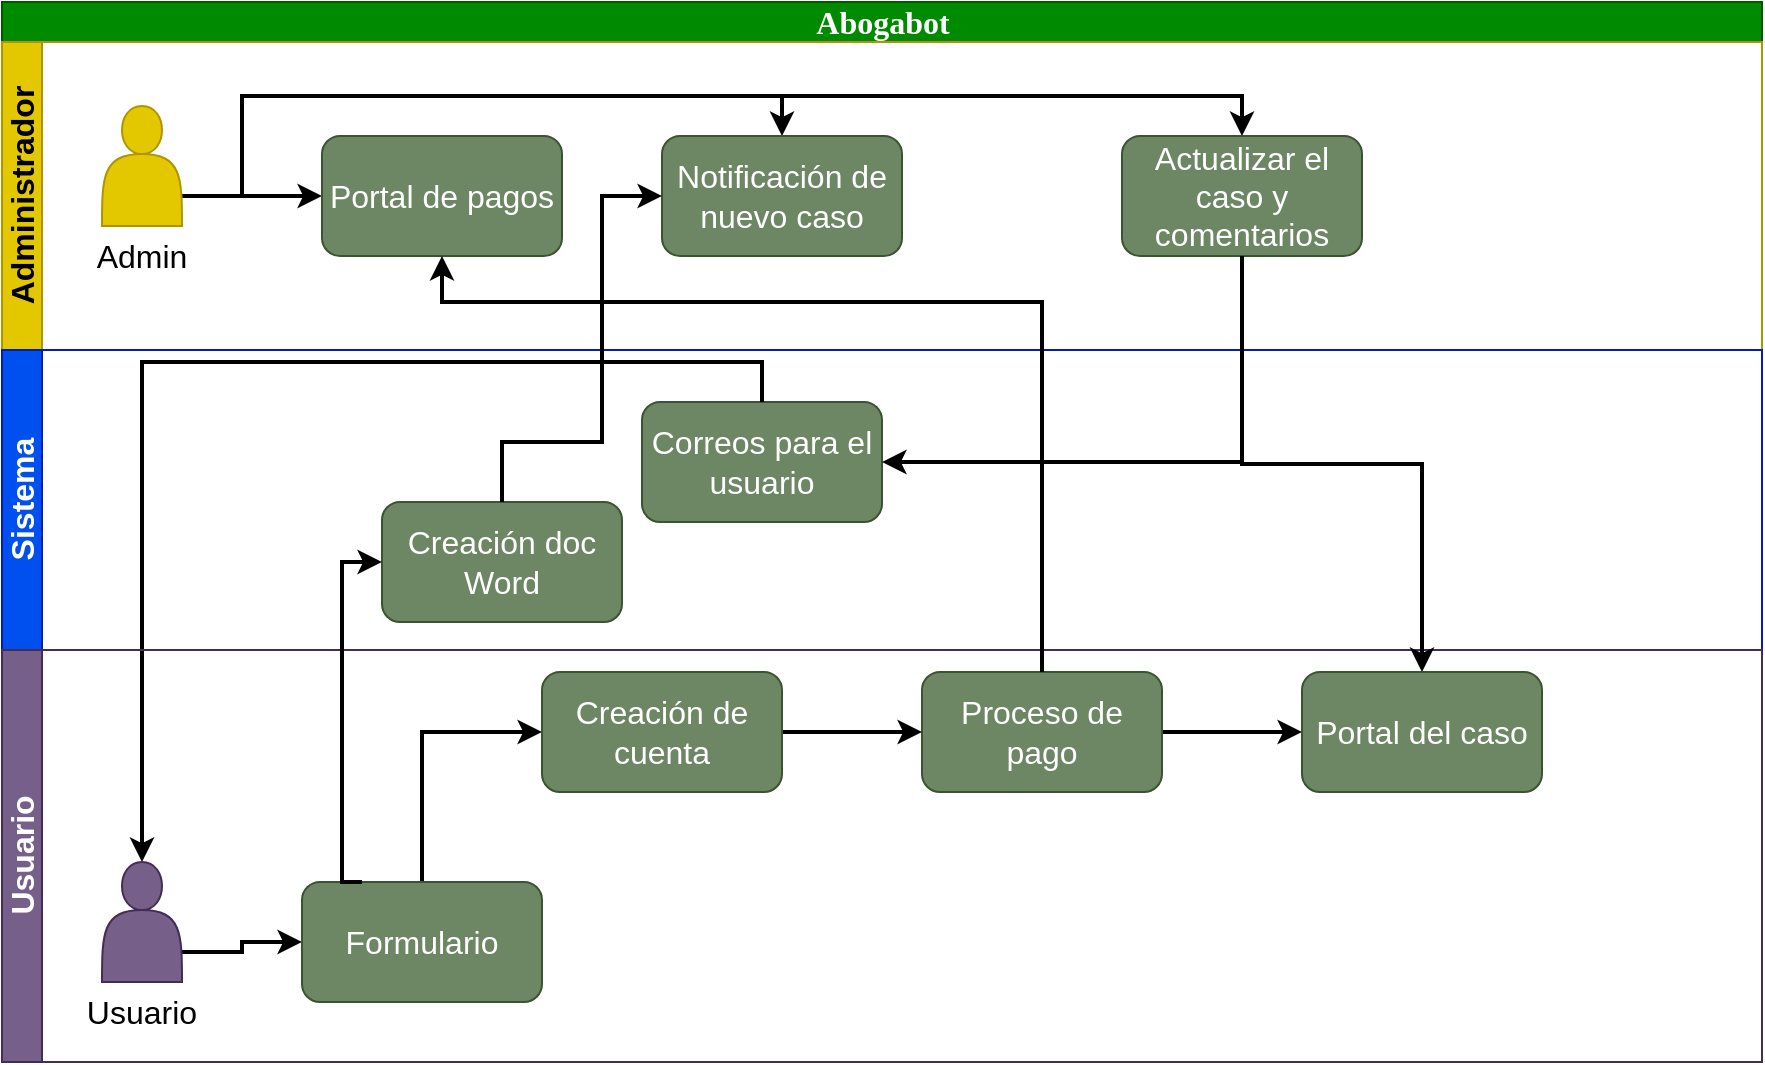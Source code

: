 <mxfile version="16.5.1" type="device"><diagram name="Page-1" id="c7488fd3-1785-93aa-aadb-54a6760d102a"><mxGraphModel dx="1075" dy="709" grid="1" gridSize="10" guides="1" tooltips="1" connect="1" arrows="1" fold="1" page="1" pageScale="1" pageWidth="1100" pageHeight="850" background="none" math="0" shadow="0"><root><mxCell id="0"/><mxCell id="1" parent="0"/><mxCell id="2b4e8129b02d487f-1" value="&lt;font style=&quot;font-size: 16px&quot;&gt;Abogabot&lt;/font&gt;" style="swimlane;html=1;childLayout=stackLayout;horizontal=1;startSize=20;horizontalStack=0;rounded=0;shadow=0;labelBackgroundColor=none;strokeWidth=1;fontFamily=Verdana;fontSize=12;align=center;fillColor=#008a00;fontColor=#ffffff;strokeColor=#005700;" parent="1" vertex="1"><mxGeometry x="30" y="60" width="880" height="530" as="geometry"/></mxCell><mxCell id="2b4e8129b02d487f-2" value="&lt;font style=&quot;font-size: 16px&quot;&gt;Administrador&lt;/font&gt;" style="swimlane;html=1;startSize=20;horizontal=0;fillColor=#e3c800;fontColor=#000000;strokeColor=#B09500;" parent="2b4e8129b02d487f-1" vertex="1"><mxGeometry y="20" width="880" height="154" as="geometry"><mxRectangle y="20" width="880" height="20" as="alternateBounds"/></mxGeometry></mxCell><mxCell id="8nkd6ZhBqd63UU5JlYvz-33" style="edgeStyle=orthogonalEdgeStyle;rounded=0;orthogonalLoop=1;jettySize=auto;html=1;exitX=1;exitY=0.75;exitDx=0;exitDy=0;entryX=0;entryY=0.5;entryDx=0;entryDy=0;fontSize=16;strokeWidth=2;" edge="1" parent="2b4e8129b02d487f-2" source="8nkd6ZhBqd63UU5JlYvz-7" target="8nkd6ZhBqd63UU5JlYvz-32"><mxGeometry relative="1" as="geometry"/></mxCell><mxCell id="8nkd6ZhBqd63UU5JlYvz-42" style="edgeStyle=orthogonalEdgeStyle;rounded=0;orthogonalLoop=1;jettySize=auto;html=1;exitX=1;exitY=0.75;exitDx=0;exitDy=0;entryX=0.5;entryY=0;entryDx=0;entryDy=0;fontSize=16;strokeWidth=2;" edge="1" parent="2b4e8129b02d487f-2" source="8nkd6ZhBqd63UU5JlYvz-7" target="8nkd6ZhBqd63UU5JlYvz-39"><mxGeometry relative="1" as="geometry"><Array as="points"><mxPoint x="120" y="77"/><mxPoint x="120" y="27"/><mxPoint x="390" y="27"/></Array></mxGeometry></mxCell><mxCell id="8nkd6ZhBqd63UU5JlYvz-43" style="edgeStyle=orthogonalEdgeStyle;rounded=0;orthogonalLoop=1;jettySize=auto;html=1;exitX=1;exitY=0.75;exitDx=0;exitDy=0;entryX=0.5;entryY=0;entryDx=0;entryDy=0;fontSize=16;strokeWidth=2;" edge="1" parent="2b4e8129b02d487f-2" source="8nkd6ZhBqd63UU5JlYvz-7" target="8nkd6ZhBqd63UU5JlYvz-41"><mxGeometry relative="1" as="geometry"><Array as="points"><mxPoint x="120" y="77"/><mxPoint x="120" y="27"/><mxPoint x="620" y="27"/></Array></mxGeometry></mxCell><mxCell id="8nkd6ZhBqd63UU5JlYvz-7" value="" style="shape=actor;whiteSpace=wrap;html=1;fontSize=16;fillColor=#e3c800;fontColor=#000000;strokeColor=#B09500;" vertex="1" parent="2b4e8129b02d487f-2"><mxGeometry x="50" y="32" width="40" height="60" as="geometry"/></mxCell><mxCell id="8nkd6ZhBqd63UU5JlYvz-8" value="Admin" style="text;html=1;strokeColor=none;fillColor=none;align=center;verticalAlign=middle;whiteSpace=wrap;rounded=0;fontSize=16;" vertex="1" parent="2b4e8129b02d487f-2"><mxGeometry x="40" y="92" width="60" height="30" as="geometry"/></mxCell><mxCell id="8nkd6ZhBqd63UU5JlYvz-32" value="Portal de pagos" style="rounded=1;whiteSpace=wrap;html=1;fontSize=16;fillColor=#6d8764;fontColor=#ffffff;strokeColor=#3A5431;" vertex="1" parent="2b4e8129b02d487f-2"><mxGeometry x="160" y="47" width="120" height="60" as="geometry"/></mxCell><mxCell id="8nkd6ZhBqd63UU5JlYvz-39" value="Notificación de nuevo caso" style="rounded=1;whiteSpace=wrap;html=1;fontSize=16;fillColor=#6d8764;fontColor=#ffffff;strokeColor=#3A5431;" vertex="1" parent="2b4e8129b02d487f-2"><mxGeometry x="330" y="47" width="120" height="60" as="geometry"/></mxCell><mxCell id="8nkd6ZhBqd63UU5JlYvz-41" value="Actualizar el caso y comentarios" style="rounded=1;whiteSpace=wrap;html=1;fontSize=16;fillColor=#6d8764;fontColor=#ffffff;strokeColor=#3A5431;" vertex="1" parent="2b4e8129b02d487f-2"><mxGeometry x="560" y="47" width="120" height="60" as="geometry"/></mxCell><mxCell id="2b4e8129b02d487f-3" value="&lt;font style=&quot;font-size: 16px&quot;&gt;Sistema&lt;/font&gt;" style="swimlane;html=1;startSize=20;horizontal=0;fillColor=#0050ef;fontColor=#ffffff;strokeColor=#001DBC;" parent="2b4e8129b02d487f-1" vertex="1"><mxGeometry y="174" width="880" height="150" as="geometry"><mxRectangle y="170" width="880" height="20" as="alternateBounds"/></mxGeometry></mxCell><mxCell id="8nkd6ZhBqd63UU5JlYvz-26" value="Creación doc Word" style="rounded=1;whiteSpace=wrap;html=1;fontSize=16;fillColor=#6d8764;fontColor=#ffffff;strokeColor=#3A5431;" vertex="1" parent="2b4e8129b02d487f-3"><mxGeometry x="190" y="76" width="120" height="60" as="geometry"/></mxCell><mxCell id="8nkd6ZhBqd63UU5JlYvz-29" value="Correos para el usuario" style="rounded=1;whiteSpace=wrap;html=1;fontSize=16;fillColor=#6d8764;fontColor=#ffffff;strokeColor=#3A5431;" vertex="1" parent="2b4e8129b02d487f-3"><mxGeometry x="320" y="26" width="120" height="60" as="geometry"/></mxCell><mxCell id="8nkd6ZhBqd63UU5JlYvz-31" style="edgeStyle=orthogonalEdgeStyle;rounded=0;orthogonalLoop=1;jettySize=auto;html=1;exitX=0.5;exitY=0;exitDx=0;exitDy=0;entryX=0.5;entryY=0;entryDx=0;entryDy=0;fontSize=16;strokeWidth=2;" edge="1" parent="2b4e8129b02d487f-1" source="8nkd6ZhBqd63UU5JlYvz-29" target="8nkd6ZhBqd63UU5JlYvz-1"><mxGeometry relative="1" as="geometry"/></mxCell><mxCell id="2b4e8129b02d487f-4" value="&lt;font style=&quot;font-size: 16px&quot;&gt;Usuario&lt;/font&gt;" style="swimlane;html=1;startSize=20;horizontal=0;fillColor=#76608a;fontColor=#ffffff;strokeColor=#432D57;" parent="2b4e8129b02d487f-1" vertex="1"><mxGeometry y="324" width="880" height="206" as="geometry"><mxRectangle y="320" width="880" height="20" as="alternateBounds"/></mxGeometry></mxCell><mxCell id="8nkd6ZhBqd63UU5JlYvz-23" style="edgeStyle=orthogonalEdgeStyle;rounded=0;orthogonalLoop=1;jettySize=auto;html=1;exitX=1;exitY=0.75;exitDx=0;exitDy=0;entryX=0;entryY=0.5;entryDx=0;entryDy=0;fontSize=16;strokeWidth=2;" edge="1" parent="2b4e8129b02d487f-4" source="8nkd6ZhBqd63UU5JlYvz-1" target="8nkd6ZhBqd63UU5JlYvz-9"><mxGeometry relative="1" as="geometry"/></mxCell><mxCell id="8nkd6ZhBqd63UU5JlYvz-1" value="" style="shape=actor;whiteSpace=wrap;html=1;fontSize=16;fillColor=#76608a;fontColor=#ffffff;strokeColor=#432D57;" vertex="1" parent="2b4e8129b02d487f-4"><mxGeometry x="50" y="106" width="40" height="60" as="geometry"/></mxCell><mxCell id="8nkd6ZhBqd63UU5JlYvz-3" value="Usuario" style="text;html=1;strokeColor=none;fillColor=none;align=center;verticalAlign=middle;whiteSpace=wrap;rounded=0;fontSize=16;" vertex="1" parent="2b4e8129b02d487f-4"><mxGeometry x="40" y="166" width="60" height="30" as="geometry"/></mxCell><mxCell id="8nkd6ZhBqd63UU5JlYvz-25" style="edgeStyle=orthogonalEdgeStyle;rounded=0;orthogonalLoop=1;jettySize=auto;html=1;entryX=0;entryY=0.5;entryDx=0;entryDy=0;fontSize=16;strokeWidth=2;" edge="1" parent="2b4e8129b02d487f-4" source="8nkd6ZhBqd63UU5JlYvz-9" target="8nkd6ZhBqd63UU5JlYvz-21"><mxGeometry relative="1" as="geometry"/></mxCell><mxCell id="8nkd6ZhBqd63UU5JlYvz-9" value="Formulario" style="rounded=1;whiteSpace=wrap;html=1;fontSize=16;fillColor=#6d8764;fontColor=#ffffff;strokeColor=#3A5431;" vertex="1" parent="2b4e8129b02d487f-4"><mxGeometry x="150" y="116" width="120" height="60" as="geometry"/></mxCell><mxCell id="8nkd6ZhBqd63UU5JlYvz-36" style="edgeStyle=orthogonalEdgeStyle;rounded=0;orthogonalLoop=1;jettySize=auto;html=1;exitX=1;exitY=0.5;exitDx=0;exitDy=0;entryX=0;entryY=0.5;entryDx=0;entryDy=0;fontSize=16;strokeWidth=2;" edge="1" parent="2b4e8129b02d487f-4" source="8nkd6ZhBqd63UU5JlYvz-19" target="8nkd6ZhBqd63UU5JlYvz-20"><mxGeometry relative="1" as="geometry"/></mxCell><mxCell id="8nkd6ZhBqd63UU5JlYvz-19" value="Proceso de pago" style="rounded=1;whiteSpace=wrap;html=1;fontSize=16;fillColor=#6d8764;fontColor=#ffffff;strokeColor=#3A5431;" vertex="1" parent="2b4e8129b02d487f-4"><mxGeometry x="460" y="11" width="120" height="60" as="geometry"/></mxCell><mxCell id="8nkd6ZhBqd63UU5JlYvz-20" value="Portal del caso" style="rounded=1;whiteSpace=wrap;html=1;fontSize=16;fillColor=#6d8764;fontColor=#ffffff;strokeColor=#3A5431;" vertex="1" parent="2b4e8129b02d487f-4"><mxGeometry x="650" y="11" width="120" height="60" as="geometry"/></mxCell><mxCell id="8nkd6ZhBqd63UU5JlYvz-35" style="edgeStyle=orthogonalEdgeStyle;rounded=0;orthogonalLoop=1;jettySize=auto;html=1;exitX=1;exitY=0.5;exitDx=0;exitDy=0;fontSize=16;strokeWidth=2;" edge="1" parent="2b4e8129b02d487f-4" source="8nkd6ZhBqd63UU5JlYvz-21" target="8nkd6ZhBqd63UU5JlYvz-19"><mxGeometry relative="1" as="geometry"/></mxCell><mxCell id="8nkd6ZhBqd63UU5JlYvz-21" value="Creación de cuenta" style="rounded=1;whiteSpace=wrap;html=1;fontSize=16;fillColor=#6d8764;fontColor=#ffffff;strokeColor=#3A5431;" vertex="1" parent="2b4e8129b02d487f-4"><mxGeometry x="270" y="11" width="120" height="60" as="geometry"/></mxCell><mxCell id="8nkd6ZhBqd63UU5JlYvz-37" style="edgeStyle=orthogonalEdgeStyle;rounded=0;orthogonalLoop=1;jettySize=auto;html=1;exitX=0.5;exitY=0;exitDx=0;exitDy=0;entryX=0.5;entryY=1;entryDx=0;entryDy=0;fontSize=16;strokeWidth=2;" edge="1" parent="2b4e8129b02d487f-1" source="8nkd6ZhBqd63UU5JlYvz-19" target="8nkd6ZhBqd63UU5JlYvz-32"><mxGeometry relative="1" as="geometry"><Array as="points"><mxPoint x="520" y="150"/><mxPoint x="220" y="150"/></Array></mxGeometry></mxCell><mxCell id="8nkd6ZhBqd63UU5JlYvz-38" style="edgeStyle=orthogonalEdgeStyle;rounded=0;orthogonalLoop=1;jettySize=auto;html=1;exitX=0.25;exitY=0;exitDx=0;exitDy=0;entryX=0;entryY=0.5;entryDx=0;entryDy=0;fontSize=16;strokeWidth=2;" edge="1" parent="2b4e8129b02d487f-1" source="8nkd6ZhBqd63UU5JlYvz-9" target="8nkd6ZhBqd63UU5JlYvz-26"><mxGeometry relative="1" as="geometry"><Array as="points"><mxPoint x="170" y="440"/><mxPoint x="170" y="280"/></Array></mxGeometry></mxCell><mxCell id="8nkd6ZhBqd63UU5JlYvz-40" style="edgeStyle=orthogonalEdgeStyle;rounded=0;orthogonalLoop=1;jettySize=auto;html=1;exitX=0.5;exitY=0;exitDx=0;exitDy=0;entryX=0;entryY=0.5;entryDx=0;entryDy=0;fontSize=16;strokeWidth=2;" edge="1" parent="2b4e8129b02d487f-1" source="8nkd6ZhBqd63UU5JlYvz-26" target="8nkd6ZhBqd63UU5JlYvz-39"><mxGeometry relative="1" as="geometry"><Array as="points"><mxPoint x="250" y="220"/><mxPoint x="300" y="220"/><mxPoint x="300" y="97"/></Array></mxGeometry></mxCell><mxCell id="8nkd6ZhBqd63UU5JlYvz-44" style="edgeStyle=orthogonalEdgeStyle;rounded=0;orthogonalLoop=1;jettySize=auto;html=1;exitX=0.5;exitY=1;exitDx=0;exitDy=0;entryX=1;entryY=0.5;entryDx=0;entryDy=0;fontSize=16;strokeWidth=2;" edge="1" parent="2b4e8129b02d487f-1" source="8nkd6ZhBqd63UU5JlYvz-41" target="8nkd6ZhBqd63UU5JlYvz-29"><mxGeometry relative="1" as="geometry"/></mxCell><mxCell id="8nkd6ZhBqd63UU5JlYvz-45" style="edgeStyle=orthogonalEdgeStyle;rounded=0;orthogonalLoop=1;jettySize=auto;html=1;exitX=0.5;exitY=1;exitDx=0;exitDy=0;fontSize=16;strokeWidth=2;" edge="1" parent="2b4e8129b02d487f-1" source="8nkd6ZhBqd63UU5JlYvz-41" target="8nkd6ZhBqd63UU5JlYvz-20"><mxGeometry relative="1" as="geometry"/></mxCell></root></mxGraphModel></diagram></mxfile>